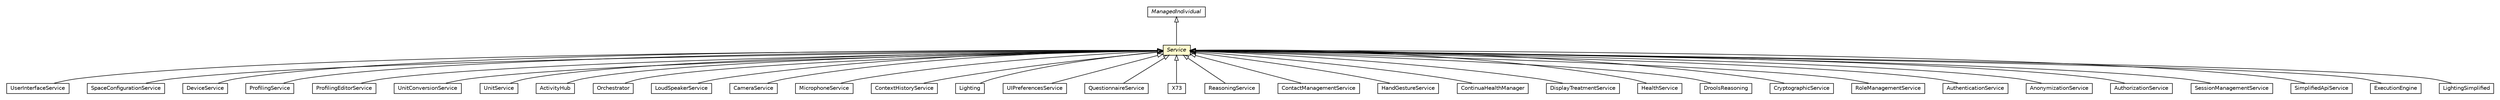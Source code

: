 #!/usr/local/bin/dot
#
# Class diagram 
# Generated by UMLGraph version R5_6-24-gf6e263 (http://www.umlgraph.org/)
#

digraph G {
	edge [fontname="Helvetica",fontsize=10,labelfontname="Helvetica",labelfontsize=10];
	node [fontname="Helvetica",fontsize=10,shape=plaintext];
	nodesep=0.25;
	ranksep=0.5;
	// org.universAAL.middleware.owl.ManagedIndividual
	c7354921 [label=<<table title="org.universAAL.middleware.owl.ManagedIndividual" border="0" cellborder="1" cellspacing="0" cellpadding="2" port="p" href="../../owl/ManagedIndividual.html">
		<tr><td><table border="0" cellspacing="0" cellpadding="1">
<tr><td align="center" balign="center"><font face="Helvetica-Oblique"> ManagedIndividual </font></td></tr>
		</table></td></tr>
		</table>>, URL="../../owl/ManagedIndividual.html", fontname="Helvetica", fontcolor="black", fontsize=10.0];
	// org.universAAL.middleware.service.owl.Service
	c7355246 [label=<<table title="org.universAAL.middleware.service.owl.Service" border="0" cellborder="1" cellspacing="0" cellpadding="2" port="p" bgcolor="lemonChiffon" href="./Service.html">
		<tr><td><table border="0" cellspacing="0" cellpadding="1">
<tr><td align="center" balign="center"><font face="Helvetica-Oblique"> Service </font></td></tr>
		</table></td></tr>
		</table>>, URL="./Service.html", fontname="Helvetica", fontcolor="black", fontsize=10.0];
	// org.universAAL.middleware.service.owl.UserInterfaceService
	c7355247 [label=<<table title="org.universAAL.middleware.service.owl.UserInterfaceService" border="0" cellborder="1" cellspacing="0" cellpadding="2" port="p" href="./UserInterfaceService.html">
		<tr><td><table border="0" cellspacing="0" cellpadding="1">
<tr><td align="center" balign="center"> UserInterfaceService </td></tr>
		</table></td></tr>
		</table>>, URL="./UserInterfaceService.html", fontname="Helvetica", fontcolor="black", fontsize=10.0];
	// org.universAAL.ontology.space.SpaceConfigurationService
	c7355407 [label=<<table title="org.universAAL.ontology.space.SpaceConfigurationService" border="0" cellborder="1" cellspacing="0" cellpadding="2" port="p" href="../../../ontology/space/SpaceConfigurationService.html">
		<tr><td><table border="0" cellspacing="0" cellpadding="1">
<tr><td align="center" balign="center"> SpaceConfigurationService </td></tr>
		</table></td></tr>
		</table>>, URL="../../../ontology/space/SpaceConfigurationService.html", fontname="Helvetica", fontcolor="black", fontsize=10.0];
	// org.universAAL.ontology.phThing.DeviceService
	c7355410 [label=<<table title="org.universAAL.ontology.phThing.DeviceService" border="0" cellborder="1" cellspacing="0" cellpadding="2" port="p" href="../../../ontology/phThing/DeviceService.html">
		<tr><td><table border="0" cellspacing="0" cellpadding="1">
<tr><td align="center" balign="center"> DeviceService </td></tr>
		</table></td></tr>
		</table>>, URL="../../../ontology/phThing/DeviceService.html", fontname="Helvetica", fontcolor="black", fontsize=10.0];
	// org.universAAL.ontology.profile.service.ProfilingService
	c7355457 [label=<<table title="org.universAAL.ontology.profile.service.ProfilingService" border="0" cellborder="1" cellspacing="0" cellpadding="2" port="p" href="../../../ontology/profile/service/ProfilingService.html">
		<tr><td><table border="0" cellspacing="0" cellpadding="1">
<tr><td align="center" balign="center"> ProfilingService </td></tr>
		</table></td></tr>
		</table>>, URL="../../../ontology/profile/service/ProfilingService.html", fontname="Helvetica", fontcolor="black", fontsize=10.0];
	// org.universAAL.ontology.profile.service.ProfilingEditorService
	c7355458 [label=<<table title="org.universAAL.ontology.profile.service.ProfilingEditorService" border="0" cellborder="1" cellspacing="0" cellpadding="2" port="p" href="../../../ontology/profile/service/ProfilingEditorService.html">
		<tr><td><table border="0" cellspacing="0" cellpadding="1">
<tr><td align="center" balign="center"> ProfilingEditorService </td></tr>
		</table></td></tr>
		</table>>, URL="../../../ontology/profile/service/ProfilingEditorService.html", fontname="Helvetica", fontcolor="black", fontsize=10.0];
	// org.universAAL.ontology.unit.services.UnitConversionService
	c7355486 [label=<<table title="org.universAAL.ontology.unit.services.UnitConversionService" border="0" cellborder="1" cellspacing="0" cellpadding="2" port="p" href="../../../ontology/unit/services/UnitConversionService.html">
		<tr><td><table border="0" cellspacing="0" cellpadding="1">
<tr><td align="center" balign="center"> UnitConversionService </td></tr>
		</table></td></tr>
		</table>>, URL="../../../ontology/unit/services/UnitConversionService.html", fontname="Helvetica", fontcolor="black", fontsize=10.0];
	// org.universAAL.ontology.unit.services.UnitService
	c7355487 [label=<<table title="org.universAAL.ontology.unit.services.UnitService" border="0" cellborder="1" cellspacing="0" cellpadding="2" port="p" href="../../../ontology/unit/services/UnitService.html">
		<tr><td><table border="0" cellspacing="0" cellpadding="1">
<tr><td align="center" balign="center"> UnitService </td></tr>
		</table></td></tr>
		</table>>, URL="../../../ontology/unit/services/UnitService.html", fontname="Helvetica", fontcolor="black", fontsize=10.0];
	// org.universAAL.ontology.activityhub.ActivityHub
	c7355645 [label=<<table title="org.universAAL.ontology.activityhub.ActivityHub" border="0" cellborder="1" cellspacing="0" cellpadding="2" port="p" href="../../../ontology/activityhub/ActivityHub.html">
		<tr><td><table border="0" cellspacing="0" cellpadding="1">
<tr><td align="center" balign="center"> ActivityHub </td></tr>
		</table></td></tr>
		</table>>, URL="../../../ontology/activityhub/ActivityHub.html", fontname="Helvetica", fontcolor="black", fontsize=10.0];
	// org.universAAL.ontology.orchestration.Orchestrator
	c7355655 [label=<<table title="org.universAAL.ontology.orchestration.Orchestrator" border="0" cellborder="1" cellspacing="0" cellpadding="2" port="p" href="../../../ontology/orchestration/Orchestrator.html">
		<tr><td><table border="0" cellspacing="0" cellpadding="1">
<tr><td align="center" balign="center"> Orchestrator </td></tr>
		</table></td></tr>
		</table>>, URL="../../../ontology/orchestration/Orchestrator.html", fontname="Helvetica", fontcolor="black", fontsize=10.0];
	// org.universAAL.ontology.av.service.LoudSpeakerService
	c7355656 [label=<<table title="org.universAAL.ontology.av.service.LoudSpeakerService" border="0" cellborder="1" cellspacing="0" cellpadding="2" port="p" href="../../../ontology/av/service/LoudSpeakerService.html">
		<tr><td><table border="0" cellspacing="0" cellpadding="1">
<tr><td align="center" balign="center"> LoudSpeakerService </td></tr>
		</table></td></tr>
		</table>>, URL="../../../ontology/av/service/LoudSpeakerService.html", fontname="Helvetica", fontcolor="black", fontsize=10.0];
	// org.universAAL.ontology.av.service.CameraService
	c7355657 [label=<<table title="org.universAAL.ontology.av.service.CameraService" border="0" cellborder="1" cellspacing="0" cellpadding="2" port="p" href="../../../ontology/av/service/CameraService.html">
		<tr><td><table border="0" cellspacing="0" cellpadding="1">
<tr><td align="center" balign="center"> CameraService </td></tr>
		</table></td></tr>
		</table>>, URL="../../../ontology/av/service/CameraService.html", fontname="Helvetica", fontcolor="black", fontsize=10.0];
	// org.universAAL.ontology.av.service.MicrophoneService
	c7355658 [label=<<table title="org.universAAL.ontology.av.service.MicrophoneService" border="0" cellborder="1" cellspacing="0" cellpadding="2" port="p" href="../../../ontology/av/service/MicrophoneService.html">
		<tr><td><table border="0" cellspacing="0" cellpadding="1">
<tr><td align="center" balign="center"> MicrophoneService </td></tr>
		</table></td></tr>
		</table>>, URL="../../../ontology/av/service/MicrophoneService.html", fontname="Helvetica", fontcolor="black", fontsize=10.0];
	// org.universAAL.ontology.che.ContextHistoryService
	c7355674 [label=<<table title="org.universAAL.ontology.che.ContextHistoryService" border="0" cellborder="1" cellspacing="0" cellpadding="2" port="p" href="../../../ontology/che/ContextHistoryService.html">
		<tr><td><table border="0" cellspacing="0" cellpadding="1">
<tr><td align="center" balign="center"> ContextHistoryService </td></tr>
		</table></td></tr>
		</table>>, URL="../../../ontology/che/ContextHistoryService.html", fontname="Helvetica", fontcolor="black", fontsize=10.0];
	// org.universAAL.ontology.lighting.Lighting
	c7355713 [label=<<table title="org.universAAL.ontology.lighting.Lighting" border="0" cellborder="1" cellspacing="0" cellpadding="2" port="p" href="../../../ontology/lighting/Lighting.html">
		<tr><td><table border="0" cellspacing="0" cellpadding="1">
<tr><td align="center" balign="center"> Lighting </td></tr>
		</table></td></tr>
		</table>>, URL="../../../ontology/lighting/Lighting.html", fontname="Helvetica", fontcolor="black", fontsize=10.0];
	// org.universAAL.ontology.ui.preferences.service.UIPreferencesService
	c7355746 [label=<<table title="org.universAAL.ontology.ui.preferences.service.UIPreferencesService" border="0" cellborder="1" cellspacing="0" cellpadding="2" port="p" href="../../../ontology/ui/preferences/service/UIPreferencesService.html">
		<tr><td><table border="0" cellspacing="0" cellpadding="1">
<tr><td align="center" balign="center"> UIPreferencesService </td></tr>
		</table></td></tr>
		</table>>, URL="../../../ontology/ui/preferences/service/UIPreferencesService.html", fontname="Helvetica", fontcolor="black", fontsize=10.0];
	// org.universAAL.ontology.questionnaire.QuestionnaireService
	c7355750 [label=<<table title="org.universAAL.ontology.questionnaire.QuestionnaireService" border="0" cellborder="1" cellspacing="0" cellpadding="2" port="p" href="../../../ontology/questionnaire/QuestionnaireService.html">
		<tr><td><table border="0" cellspacing="0" cellpadding="1">
<tr><td align="center" balign="center"> QuestionnaireService </td></tr>
		</table></td></tr>
		</table>>, URL="../../../ontology/questionnaire/QuestionnaireService.html", fontname="Helvetica", fontcolor="black", fontsize=10.0];
	// org.universAAL.ontology.X73.X73
	c7355765 [label=<<table title="org.universAAL.ontology.X73.X73" border="0" cellborder="1" cellspacing="0" cellpadding="2" port="p" href="../../../ontology/X73/X73.html">
		<tr><td><table border="0" cellspacing="0" cellpadding="1">
<tr><td align="center" balign="center"> X73 </td></tr>
		</table></td></tr>
		</table>>, URL="../../../ontology/X73/X73.html", fontname="Helvetica", fontcolor="black", fontsize=10.0];
	// org.universAAL.ontology.reasoner.ReasoningService
	c7355776 [label=<<table title="org.universAAL.ontology.reasoner.ReasoningService" border="0" cellborder="1" cellspacing="0" cellpadding="2" port="p" href="../../../ontology/reasoner/ReasoningService.html">
		<tr><td><table border="0" cellspacing="0" cellpadding="1">
<tr><td align="center" balign="center"> ReasoningService </td></tr>
		</table></td></tr>
		</table>>, URL="../../../ontology/reasoner/ReasoningService.html", fontname="Helvetica", fontcolor="black", fontsize=10.0];
	// org.universAAL.ontology.profile.contact.ContactManagementService
	c7355781 [label=<<table title="org.universAAL.ontology.profile.contact.ContactManagementService" border="0" cellborder="1" cellspacing="0" cellpadding="2" port="p" href="../../../ontology/profile/contact/ContactManagementService.html">
		<tr><td><table border="0" cellspacing="0" cellpadding="1">
<tr><td align="center" balign="center"> ContactManagementService </td></tr>
		</table></td></tr>
		</table>>, URL="../../../ontology/profile/contact/ContactManagementService.html", fontname="Helvetica", fontcolor="black", fontsize=10.0];
	// org.universAAL.ontology.handgestures.HandGestureService
	c7355815 [label=<<table title="org.universAAL.ontology.handgestures.HandGestureService" border="0" cellborder="1" cellspacing="0" cellpadding="2" port="p" href="../../../ontology/handgestures/HandGestureService.html">
		<tr><td><table border="0" cellspacing="0" cellpadding="1">
<tr><td align="center" balign="center"> HandGestureService </td></tr>
		</table></td></tr>
		</table>>, URL="../../../ontology/handgestures/HandGestureService.html", fontname="Helvetica", fontcolor="black", fontsize=10.0];
	// org.universAAL.ontology.continua.ContinuaHealthManager
	c7355833 [label=<<table title="org.universAAL.ontology.continua.ContinuaHealthManager" border="0" cellborder="1" cellspacing="0" cellpadding="2" port="p" href="../../../ontology/continua/ContinuaHealthManager.html">
		<tr><td><table border="0" cellspacing="0" cellpadding="1">
<tr><td align="center" balign="center"> ContinuaHealthManager </td></tr>
		</table></td></tr>
		</table>>, URL="../../../ontology/continua/ContinuaHealthManager.html", fontname="Helvetica", fontcolor="black", fontsize=10.0];
	// org.universAAL.ontology.health.owl.services.DisplayTreatmentService
	c7355887 [label=<<table title="org.universAAL.ontology.health.owl.services.DisplayTreatmentService" border="0" cellborder="1" cellspacing="0" cellpadding="2" port="p" href="../../../ontology/health/owl/services/DisplayTreatmentService.html">
		<tr><td><table border="0" cellspacing="0" cellpadding="1">
<tr><td align="center" balign="center"> DisplayTreatmentService </td></tr>
		</table></td></tr>
		</table>>, URL="../../../ontology/health/owl/services/DisplayTreatmentService.html", fontname="Helvetica", fontcolor="black", fontsize=10.0];
	// org.universAAL.ontology.health.owl.services.HealthService
	c7355888 [label=<<table title="org.universAAL.ontology.health.owl.services.HealthService" border="0" cellborder="1" cellspacing="0" cellpadding="2" port="p" href="../../../ontology/health/owl/services/HealthService.html">
		<tr><td><table border="0" cellspacing="0" cellpadding="1">
<tr><td align="center" balign="center"> HealthService </td></tr>
		</table></td></tr>
		</table>>, URL="../../../ontology/health/owl/services/HealthService.html", fontname="Helvetica", fontcolor="black", fontsize=10.0];
	// org.universAAL.ontology.drools.DroolsReasoning
	c7355910 [label=<<table title="org.universAAL.ontology.drools.DroolsReasoning" border="0" cellborder="1" cellspacing="0" cellpadding="2" port="p" href="../../../ontology/drools/DroolsReasoning.html">
		<tr><td><table border="0" cellspacing="0" cellpadding="1">
<tr><td align="center" balign="center"> DroolsReasoning </td></tr>
		</table></td></tr>
		</table>>, URL="../../../ontology/drools/DroolsReasoning.html", fontname="Helvetica", fontcolor="black", fontsize=10.0];
	// org.universAAL.ontology.cryptographic.CryptographicService
	c7355936 [label=<<table title="org.universAAL.ontology.cryptographic.CryptographicService" border="0" cellborder="1" cellspacing="0" cellpadding="2" port="p" href="../../../ontology/cryptographic/CryptographicService.html">
		<tr><td><table border="0" cellspacing="0" cellpadding="1">
<tr><td align="center" balign="center"> CryptographicService </td></tr>
		</table></td></tr>
		</table>>, URL="../../../ontology/cryptographic/CryptographicService.html", fontname="Helvetica", fontcolor="black", fontsize=10.0];
	// org.universAAL.ontology.security.RoleManagementService
	c7355947 [label=<<table title="org.universAAL.ontology.security.RoleManagementService" border="0" cellborder="1" cellspacing="0" cellpadding="2" port="p" href="../../../ontology/security/RoleManagementService.html">
		<tr><td><table border="0" cellspacing="0" cellpadding="1">
<tr><td align="center" balign="center"> RoleManagementService </td></tr>
		</table></td></tr>
		</table>>, URL="../../../ontology/security/RoleManagementService.html", fontname="Helvetica", fontcolor="black", fontsize=10.0];
	// org.universAAL.ontology.security.AuthenticationService
	c7355954 [label=<<table title="org.universAAL.ontology.security.AuthenticationService" border="0" cellborder="1" cellspacing="0" cellpadding="2" port="p" href="../../../ontology/security/AuthenticationService.html">
		<tr><td><table border="0" cellspacing="0" cellpadding="1">
<tr><td align="center" balign="center"> AuthenticationService </td></tr>
		</table></td></tr>
		</table>>, URL="../../../ontology/security/AuthenticationService.html", fontname="Helvetica", fontcolor="black", fontsize=10.0];
	// org.universAAL.ontology.security.AnonymizationService
	c7355962 [label=<<table title="org.universAAL.ontology.security.AnonymizationService" border="0" cellborder="1" cellspacing="0" cellpadding="2" port="p" href="../../../ontology/security/AnonymizationService.html">
		<tr><td><table border="0" cellspacing="0" cellpadding="1">
<tr><td align="center" balign="center"> AnonymizationService </td></tr>
		</table></td></tr>
		</table>>, URL="../../../ontology/security/AnonymizationService.html", fontname="Helvetica", fontcolor="black", fontsize=10.0];
	// org.universAAL.ontology.security.AuthorizationService
	c7355964 [label=<<table title="org.universAAL.ontology.security.AuthorizationService" border="0" cellborder="1" cellspacing="0" cellpadding="2" port="p" href="../../../ontology/security/AuthorizationService.html">
		<tr><td><table border="0" cellspacing="0" cellpadding="1">
<tr><td align="center" balign="center"> AuthorizationService </td></tr>
		</table></td></tr>
		</table>>, URL="../../../ontology/security/AuthorizationService.html", fontname="Helvetica", fontcolor="black", fontsize=10.0];
	// org.universAAL.ontology.security.SessionManagementService
	c7355966 [label=<<table title="org.universAAL.ontology.security.SessionManagementService" border="0" cellborder="1" cellspacing="0" cellpadding="2" port="p" href="../../../ontology/security/SessionManagementService.html">
		<tr><td><table border="0" cellspacing="0" cellpadding="1">
<tr><td align="center" balign="center"> SessionManagementService </td></tr>
		</table></td></tr>
		</table>>, URL="../../../ontology/security/SessionManagementService.html", fontname="Helvetica", fontcolor="black", fontsize=10.0];
	// org.universAAL.middleware.api.impl.SimplifiedApiService
	c7356104 [label=<<table title="org.universAAL.middleware.api.impl.SimplifiedApiService" border="0" cellborder="1" cellspacing="0" cellpadding="2" port="p" href="../../api/impl/SimplifiedApiService.html">
		<tr><td><table border="0" cellspacing="0" cellpadding="1">
<tr><td align="center" balign="center"> SimplifiedApiService </td></tr>
		</table></td></tr>
		</table>>, URL="../../api/impl/SimplifiedApiService.html", fontname="Helvetica", fontcolor="black", fontsize=10.0];
	// org.universAAL.service.orchestrator.ExecutionEngine
	c7356968 [label=<<table title="org.universAAL.service.orchestrator.ExecutionEngine" border="0" cellborder="1" cellspacing="0" cellpadding="2" port="p" href="../../../service/orchestrator/ExecutionEngine.html">
		<tr><td><table border="0" cellspacing="0" cellpadding="1">
<tr><td align="center" balign="center"> ExecutionEngine </td></tr>
		</table></td></tr>
		</table>>, URL="../../../service/orchestrator/ExecutionEngine.html", fontname="Helvetica", fontcolor="black", fontsize=10.0];
	// org.universAAL.ontology.lighting.simple.LightingSimplified
	c7357312 [label=<<table title="org.universAAL.ontology.lighting.simple.LightingSimplified" border="0" cellborder="1" cellspacing="0" cellpadding="2" port="p" href="../../../ontology/lighting/simple/LightingSimplified.html">
		<tr><td><table border="0" cellspacing="0" cellpadding="1">
<tr><td align="center" balign="center"> LightingSimplified </td></tr>
		</table></td></tr>
		</table>>, URL="../../../ontology/lighting/simple/LightingSimplified.html", fontname="Helvetica", fontcolor="black", fontsize=10.0];
	//org.universAAL.middleware.service.owl.Service extends org.universAAL.middleware.owl.ManagedIndividual
	c7354921:p -> c7355246:p [dir=back,arrowtail=empty];
	//org.universAAL.middleware.service.owl.UserInterfaceService extends org.universAAL.middleware.service.owl.Service
	c7355246:p -> c7355247:p [dir=back,arrowtail=empty];
	//org.universAAL.ontology.space.SpaceConfigurationService extends org.universAAL.middleware.service.owl.Service
	c7355246:p -> c7355407:p [dir=back,arrowtail=empty];
	//org.universAAL.ontology.phThing.DeviceService extends org.universAAL.middleware.service.owl.Service
	c7355246:p -> c7355410:p [dir=back,arrowtail=empty];
	//org.universAAL.ontology.profile.service.ProfilingService extends org.universAAL.middleware.service.owl.Service
	c7355246:p -> c7355457:p [dir=back,arrowtail=empty];
	//org.universAAL.ontology.profile.service.ProfilingEditorService extends org.universAAL.middleware.service.owl.Service
	c7355246:p -> c7355458:p [dir=back,arrowtail=empty];
	//org.universAAL.ontology.unit.services.UnitConversionService extends org.universAAL.middleware.service.owl.Service
	c7355246:p -> c7355486:p [dir=back,arrowtail=empty];
	//org.universAAL.ontology.unit.services.UnitService extends org.universAAL.middleware.service.owl.Service
	c7355246:p -> c7355487:p [dir=back,arrowtail=empty];
	//org.universAAL.ontology.activityhub.ActivityHub extends org.universAAL.middleware.service.owl.Service
	c7355246:p -> c7355645:p [dir=back,arrowtail=empty];
	//org.universAAL.ontology.orchestration.Orchestrator extends org.universAAL.middleware.service.owl.Service
	c7355246:p -> c7355655:p [dir=back,arrowtail=empty];
	//org.universAAL.ontology.av.service.LoudSpeakerService extends org.universAAL.middleware.service.owl.Service
	c7355246:p -> c7355656:p [dir=back,arrowtail=empty];
	//org.universAAL.ontology.av.service.CameraService extends org.universAAL.middleware.service.owl.Service
	c7355246:p -> c7355657:p [dir=back,arrowtail=empty];
	//org.universAAL.ontology.av.service.MicrophoneService extends org.universAAL.middleware.service.owl.Service
	c7355246:p -> c7355658:p [dir=back,arrowtail=empty];
	//org.universAAL.ontology.che.ContextHistoryService extends org.universAAL.middleware.service.owl.Service
	c7355246:p -> c7355674:p [dir=back,arrowtail=empty];
	//org.universAAL.ontology.lighting.Lighting extends org.universAAL.middleware.service.owl.Service
	c7355246:p -> c7355713:p [dir=back,arrowtail=empty];
	//org.universAAL.ontology.ui.preferences.service.UIPreferencesService extends org.universAAL.middleware.service.owl.Service
	c7355246:p -> c7355746:p [dir=back,arrowtail=empty];
	//org.universAAL.ontology.questionnaire.QuestionnaireService extends org.universAAL.middleware.service.owl.Service
	c7355246:p -> c7355750:p [dir=back,arrowtail=empty];
	//org.universAAL.ontology.X73.X73 extends org.universAAL.middleware.service.owl.Service
	c7355246:p -> c7355765:p [dir=back,arrowtail=empty];
	//org.universAAL.ontology.reasoner.ReasoningService extends org.universAAL.middleware.service.owl.Service
	c7355246:p -> c7355776:p [dir=back,arrowtail=empty];
	//org.universAAL.ontology.profile.contact.ContactManagementService extends org.universAAL.middleware.service.owl.Service
	c7355246:p -> c7355781:p [dir=back,arrowtail=empty];
	//org.universAAL.ontology.handgestures.HandGestureService extends org.universAAL.middleware.service.owl.Service
	c7355246:p -> c7355815:p [dir=back,arrowtail=empty];
	//org.universAAL.ontology.continua.ContinuaHealthManager extends org.universAAL.middleware.service.owl.Service
	c7355246:p -> c7355833:p [dir=back,arrowtail=empty];
	//org.universAAL.ontology.health.owl.services.DisplayTreatmentService extends org.universAAL.middleware.service.owl.Service
	c7355246:p -> c7355887:p [dir=back,arrowtail=empty];
	//org.universAAL.ontology.health.owl.services.HealthService extends org.universAAL.middleware.service.owl.Service
	c7355246:p -> c7355888:p [dir=back,arrowtail=empty];
	//org.universAAL.ontology.drools.DroolsReasoning extends org.universAAL.middleware.service.owl.Service
	c7355246:p -> c7355910:p [dir=back,arrowtail=empty];
	//org.universAAL.ontology.cryptographic.CryptographicService extends org.universAAL.middleware.service.owl.Service
	c7355246:p -> c7355936:p [dir=back,arrowtail=empty];
	//org.universAAL.ontology.security.RoleManagementService extends org.universAAL.middleware.service.owl.Service
	c7355246:p -> c7355947:p [dir=back,arrowtail=empty];
	//org.universAAL.ontology.security.AuthenticationService extends org.universAAL.middleware.service.owl.Service
	c7355246:p -> c7355954:p [dir=back,arrowtail=empty];
	//org.universAAL.ontology.security.AnonymizationService extends org.universAAL.middleware.service.owl.Service
	c7355246:p -> c7355962:p [dir=back,arrowtail=empty];
	//org.universAAL.ontology.security.AuthorizationService extends org.universAAL.middleware.service.owl.Service
	c7355246:p -> c7355964:p [dir=back,arrowtail=empty];
	//org.universAAL.ontology.security.SessionManagementService extends org.universAAL.middleware.service.owl.Service
	c7355246:p -> c7355966:p [dir=back,arrowtail=empty];
	//org.universAAL.middleware.api.impl.SimplifiedApiService extends org.universAAL.middleware.service.owl.Service
	c7355246:p -> c7356104:p [dir=back,arrowtail=empty];
	//org.universAAL.service.orchestrator.ExecutionEngine extends org.universAAL.middleware.service.owl.Service
	c7355246:p -> c7356968:p [dir=back,arrowtail=empty];
	//org.universAAL.ontology.lighting.simple.LightingSimplified extends org.universAAL.middleware.service.owl.Service
	c7355246:p -> c7357312:p [dir=back,arrowtail=empty];
}

